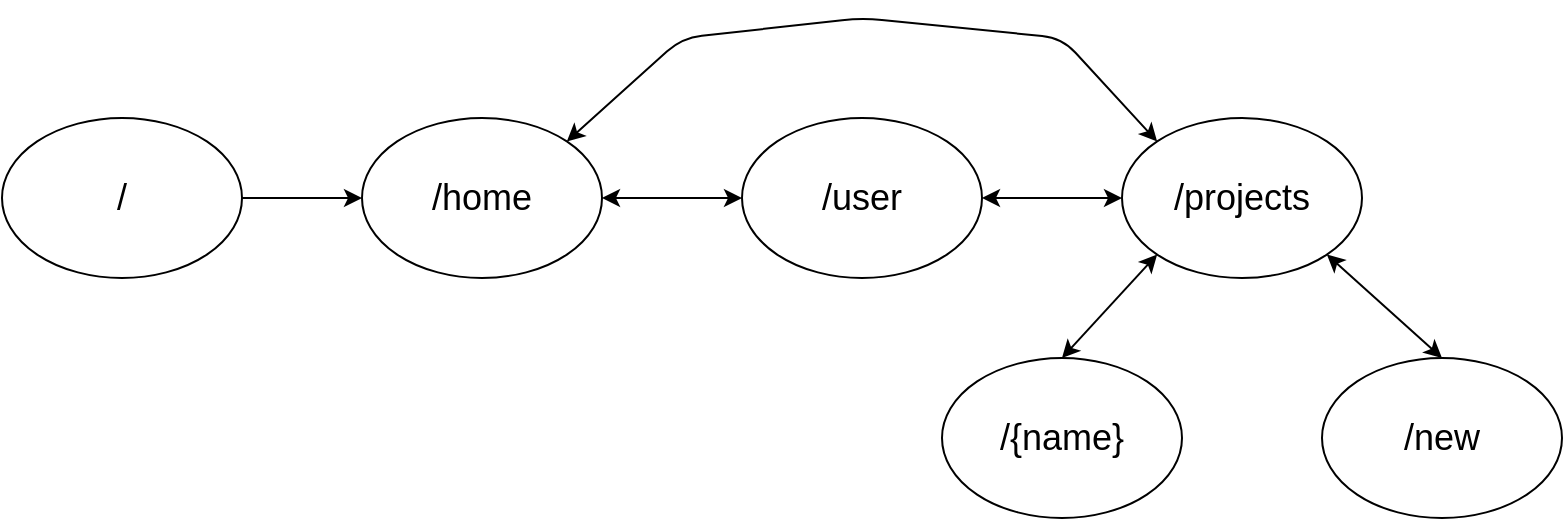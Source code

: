 <mxfile version="10.6.7" type="device"><diagram id="NEeMPRGXAqkXJiWpqF4K" name="Page-1"><mxGraphModel dx="994" dy="495" grid="1" gridSize="10" guides="1" tooltips="1" connect="1" arrows="1" fold="1" page="1" pageScale="1" pageWidth="827" pageHeight="1169" math="0" shadow="0"><root><mxCell id="0"/><mxCell id="1" parent="0"/><mxCell id="ocWaUKNw2URHDeRhgtLm-1" value="&lt;font style=&quot;font-size: 18px&quot;&gt;/&lt;/font&gt;" style="ellipse;whiteSpace=wrap;html=1;" parent="1" vertex="1"><mxGeometry y="250" width="120" height="80" as="geometry"/></mxCell><mxCell id="ocWaUKNw2URHDeRhgtLm-2" value="" style="endArrow=classic;html=1;exitX=1;exitY=0.5;exitDx=0;exitDy=0;entryX=0;entryY=0.5;entryDx=0;entryDy=0;" parent="1" source="ocWaUKNw2URHDeRhgtLm-1" target="ocWaUKNw2URHDeRhgtLm-3" edge="1"><mxGeometry width="50" height="50" relative="1" as="geometry"><mxPoint x="270" y="400" as="sourcePoint"/><mxPoint x="220" y="290" as="targetPoint"/></mxGeometry></mxCell><mxCell id="ocWaUKNw2URHDeRhgtLm-3" value="&lt;font style=&quot;font-size: 18px&quot;&gt;/home&lt;/font&gt;" style="ellipse;whiteSpace=wrap;html=1;" parent="1" vertex="1"><mxGeometry x="180" y="250" width="120" height="80" as="geometry"/></mxCell><mxCell id="ocWaUKNw2URHDeRhgtLm-6" value="&lt;font style=&quot;font-size: 18px&quot;&gt;/user&lt;/font&gt;" style="ellipse;whiteSpace=wrap;html=1;" parent="1" vertex="1"><mxGeometry x="370" y="250" width="120" height="80" as="geometry"/></mxCell><mxCell id="ocWaUKNw2URHDeRhgtLm-9" value="&lt;font style=&quot;font-size: 18px&quot;&gt;/projects&lt;/font&gt;" style="ellipse;whiteSpace=wrap;html=1;" parent="1" vertex="1"><mxGeometry x="560" y="250" width="120" height="80" as="geometry"/></mxCell><mxCell id="ocWaUKNw2URHDeRhgtLm-11" value="" style="endArrow=classic;startArrow=classic;html=1;exitX=1;exitY=0.5;exitDx=0;exitDy=0;entryX=0;entryY=0.5;entryDx=0;entryDy=0;" parent="1" source="ocWaUKNw2URHDeRhgtLm-3" target="ocWaUKNw2URHDeRhgtLm-6" edge="1"><mxGeometry width="50" height="50" relative="1" as="geometry"><mxPoint x="370" y="320" as="sourcePoint"/><mxPoint x="420" y="270" as="targetPoint"/></mxGeometry></mxCell><mxCell id="ocWaUKNw2URHDeRhgtLm-12" value="" style="endArrow=classic;startArrow=classic;html=1;exitX=1;exitY=0.5;exitDx=0;exitDy=0;entryX=0;entryY=0.5;entryDx=0;entryDy=0;" parent="1" source="ocWaUKNw2URHDeRhgtLm-6" target="ocWaUKNw2URHDeRhgtLm-9" edge="1"><mxGeometry width="50" height="50" relative="1" as="geometry"><mxPoint x="560" y="289" as="sourcePoint"/><mxPoint x="610" y="289" as="targetPoint"/></mxGeometry></mxCell><mxCell id="ocWaUKNw2URHDeRhgtLm-13" value="" style="endArrow=classic;startArrow=classic;html=1;entryX=0;entryY=0;entryDx=0;entryDy=0;exitX=1;exitY=0;exitDx=0;exitDy=0;" parent="1" source="ocWaUKNw2URHDeRhgtLm-3" target="ocWaUKNw2URHDeRhgtLm-9" edge="1"><mxGeometry width="50" height="50" relative="1" as="geometry"><mxPoint x="380" y="430" as="sourcePoint"/><mxPoint x="430" y="380" as="targetPoint"/><Array as="points"><mxPoint x="340" y="210"/><mxPoint x="430" y="200"/><mxPoint x="530" y="210"/></Array></mxGeometry></mxCell><mxCell id="gLk-mzHrWzj1C2u8jJ8D-1" value="" style="endArrow=classic;startArrow=classic;html=1;entryX=0;entryY=1;entryDx=0;entryDy=0;exitX=0.5;exitY=0;exitDx=0;exitDy=0;" edge="1" parent="1" source="gLk-mzHrWzj1C2u8jJ8D-3" target="ocWaUKNw2URHDeRhgtLm-9"><mxGeometry width="50" height="50" relative="1" as="geometry"><mxPoint x="530" y="390" as="sourcePoint"/><mxPoint x="580" y="340" as="targetPoint"/></mxGeometry></mxCell><mxCell id="gLk-mzHrWzj1C2u8jJ8D-2" value="" style="endArrow=classic;startArrow=classic;html=1;entryX=1;entryY=1;entryDx=0;entryDy=0;exitX=0.5;exitY=0;exitDx=0;exitDy=0;" edge="1" parent="1" source="gLk-mzHrWzj1C2u8jJ8D-4" target="ocWaUKNw2URHDeRhgtLm-9"><mxGeometry width="50" height="50" relative="1" as="geometry"><mxPoint x="650" y="410" as="sourcePoint"/><mxPoint x="700" y="360" as="targetPoint"/></mxGeometry></mxCell><mxCell id="gLk-mzHrWzj1C2u8jJ8D-3" value="&lt;font style=&quot;font-size: 18px&quot;&gt;/{name}&lt;/font&gt;" style="ellipse;whiteSpace=wrap;html=1;" vertex="1" parent="1"><mxGeometry x="470" y="370" width="120" height="80" as="geometry"/></mxCell><mxCell id="gLk-mzHrWzj1C2u8jJ8D-4" value="&lt;font style=&quot;font-size: 18px&quot;&gt;/new&lt;/font&gt;" style="ellipse;whiteSpace=wrap;html=1;" vertex="1" parent="1"><mxGeometry x="660" y="370" width="120" height="80" as="geometry"/></mxCell></root></mxGraphModel></diagram></mxfile>